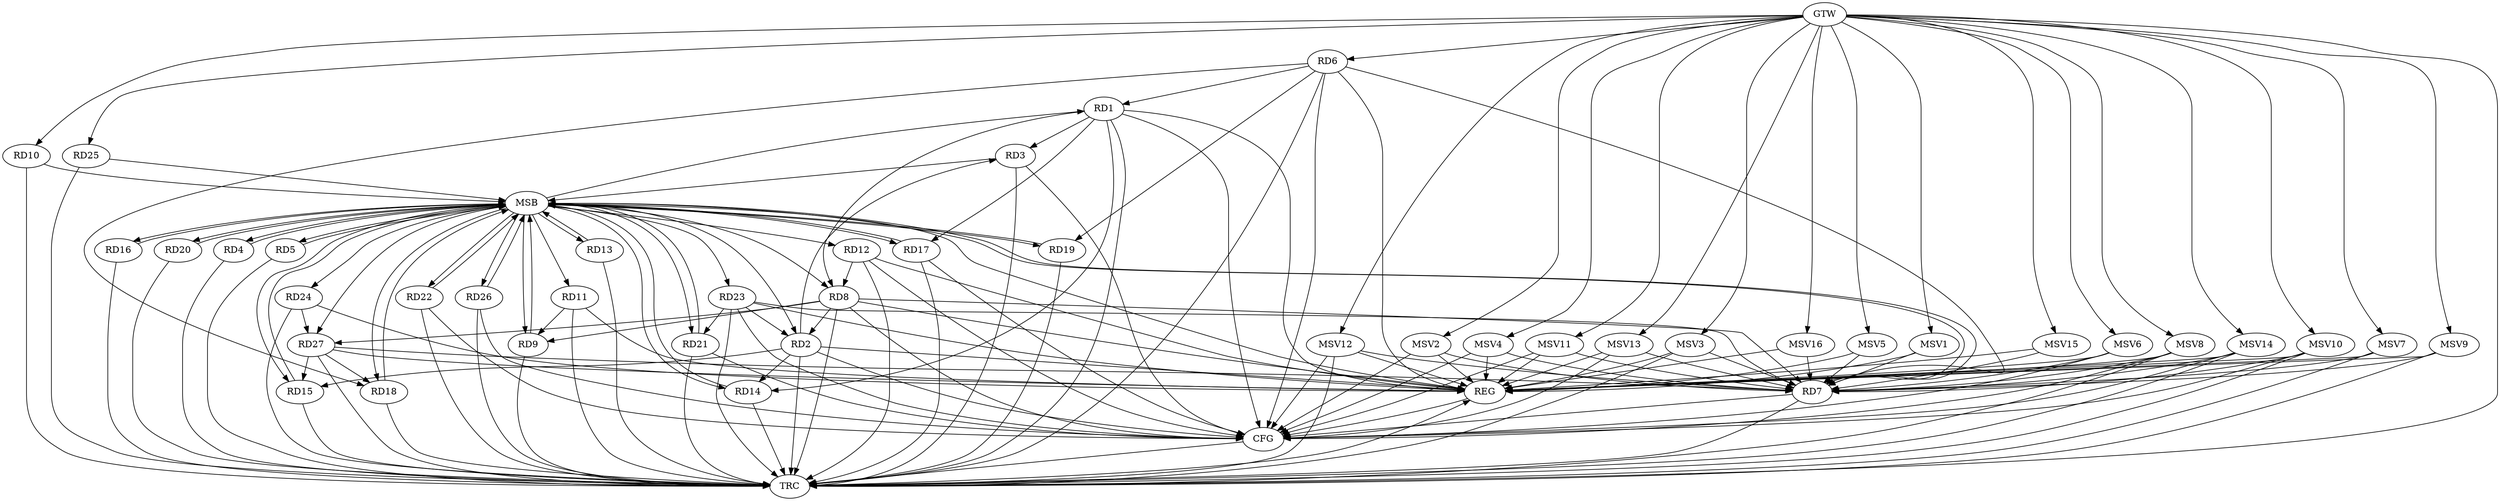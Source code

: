 strict digraph G {
  RD1 [ label="RD1" ];
  RD2 [ label="RD2" ];
  RD3 [ label="RD3" ];
  RD4 [ label="RD4" ];
  RD5 [ label="RD5" ];
  RD6 [ label="RD6" ];
  RD7 [ label="RD7" ];
  RD8 [ label="RD8" ];
  RD9 [ label="RD9" ];
  RD10 [ label="RD10" ];
  RD11 [ label="RD11" ];
  RD12 [ label="RD12" ];
  RD13 [ label="RD13" ];
  RD14 [ label="RD14" ];
  RD15 [ label="RD15" ];
  RD16 [ label="RD16" ];
  RD17 [ label="RD17" ];
  RD18 [ label="RD18" ];
  RD19 [ label="RD19" ];
  RD20 [ label="RD20" ];
  RD21 [ label="RD21" ];
  RD22 [ label="RD22" ];
  RD23 [ label="RD23" ];
  RD24 [ label="RD24" ];
  RD25 [ label="RD25" ];
  RD26 [ label="RD26" ];
  RD27 [ label="RD27" ];
  GTW [ label="GTW" ];
  REG [ label="REG" ];
  MSB [ label="MSB" ];
  CFG [ label="CFG" ];
  TRC [ label="TRC" ];
  MSV1 [ label="MSV1" ];
  MSV2 [ label="MSV2" ];
  MSV3 [ label="MSV3" ];
  MSV4 [ label="MSV4" ];
  MSV5 [ label="MSV5" ];
  MSV6 [ label="MSV6" ];
  MSV7 [ label="MSV7" ];
  MSV8 [ label="MSV8" ];
  MSV9 [ label="MSV9" ];
  MSV10 [ label="MSV10" ];
  MSV11 [ label="MSV11" ];
  MSV12 [ label="MSV12" ];
  MSV13 [ label="MSV13" ];
  MSV14 [ label="MSV14" ];
  MSV15 [ label="MSV15" ];
  MSV16 [ label="MSV16" ];
  RD1 -> RD3;
  RD6 -> RD1;
  RD1 -> RD8;
  RD1 -> RD14;
  RD1 -> RD17;
  RD2 -> RD3;
  RD8 -> RD2;
  RD2 -> RD14;
  RD2 -> RD15;
  RD23 -> RD2;
  RD6 -> RD7;
  RD6 -> RD18;
  RD6 -> RD19;
  RD8 -> RD7;
  RD23 -> RD7;
  RD27 -> RD7;
  RD8 -> RD9;
  RD12 -> RD8;
  RD8 -> RD27;
  RD11 -> RD9;
  RD27 -> RD15;
  RD27 -> RD18;
  RD23 -> RD21;
  RD24 -> RD27;
  GTW -> RD6;
  GTW -> RD10;
  GTW -> RD25;
  RD1 -> REG;
  RD2 -> REG;
  RD6 -> REG;
  RD8 -> REG;
  RD11 -> REG;
  RD12 -> REG;
  RD23 -> REG;
  RD24 -> REG;
  RD27 -> REG;
  RD3 -> MSB;
  MSB -> RD5;
  MSB -> RD16;
  MSB -> REG;
  RD4 -> MSB;
  MSB -> RD1;
  RD5 -> MSB;
  MSB -> RD2;
  MSB -> RD4;
  RD7 -> MSB;
  MSB -> RD9;
  MSB -> RD11;
  MSB -> RD12;
  MSB -> RD14;
  MSB -> RD22;
  MSB -> RD24;
  MSB -> RD26;
  RD9 -> MSB;
  MSB -> RD8;
  RD10 -> MSB;
  MSB -> RD17;
  RD13 -> MSB;
  RD14 -> MSB;
  MSB -> RD19;
  MSB -> RD23;
  RD15 -> MSB;
  MSB -> RD27;
  RD16 -> MSB;
  MSB -> RD13;
  RD17 -> MSB;
  RD18 -> MSB;
  MSB -> RD20;
  RD19 -> MSB;
  RD20 -> MSB;
  RD21 -> MSB;
  MSB -> RD15;
  RD22 -> MSB;
  RD25 -> MSB;
  MSB -> RD7;
  MSB -> RD18;
  MSB -> RD21;
  RD26 -> MSB;
  RD23 -> CFG;
  RD1 -> CFG;
  RD2 -> CFG;
  RD22 -> CFG;
  RD26 -> CFG;
  RD21 -> CFG;
  RD6 -> CFG;
  RD17 -> CFG;
  RD8 -> CFG;
  RD3 -> CFG;
  RD7 -> CFG;
  RD12 -> CFG;
  REG -> CFG;
  RD1 -> TRC;
  RD2 -> TRC;
  RD3 -> TRC;
  RD4 -> TRC;
  RD5 -> TRC;
  RD6 -> TRC;
  RD7 -> TRC;
  RD8 -> TRC;
  RD9 -> TRC;
  RD10 -> TRC;
  RD11 -> TRC;
  RD12 -> TRC;
  RD13 -> TRC;
  RD14 -> TRC;
  RD15 -> TRC;
  RD16 -> TRC;
  RD17 -> TRC;
  RD18 -> TRC;
  RD19 -> TRC;
  RD20 -> TRC;
  RD21 -> TRC;
  RD22 -> TRC;
  RD23 -> TRC;
  RD24 -> TRC;
  RD25 -> TRC;
  RD26 -> TRC;
  RD27 -> TRC;
  GTW -> TRC;
  CFG -> TRC;
  TRC -> REG;
  MSV1 -> RD7;
  MSV2 -> RD7;
  MSV3 -> RD7;
  MSV4 -> RD7;
  MSV5 -> RD7;
  MSV6 -> RD7;
  GTW -> MSV1;
  MSV1 -> REG;
  GTW -> MSV2;
  MSV2 -> REG;
  MSV2 -> CFG;
  GTW -> MSV3;
  MSV3 -> REG;
  MSV3 -> TRC;
  GTW -> MSV4;
  MSV4 -> REG;
  MSV4 -> CFG;
  GTW -> MSV5;
  MSV5 -> REG;
  GTW -> MSV6;
  MSV6 -> REG;
  MSV6 -> CFG;
  MSV7 -> RD7;
  GTW -> MSV7;
  MSV7 -> REG;
  MSV7 -> TRC;
  MSV8 -> RD7;
  GTW -> MSV8;
  MSV8 -> REG;
  MSV8 -> TRC;
  MSV8 -> CFG;
  MSV9 -> RD7;
  MSV10 -> RD7;
  MSV11 -> RD7;
  GTW -> MSV9;
  MSV9 -> REG;
  MSV9 -> TRC;
  GTW -> MSV10;
  MSV10 -> REG;
  MSV10 -> TRC;
  MSV10 -> CFG;
  GTW -> MSV11;
  MSV11 -> REG;
  MSV11 -> CFG;
  MSV12 -> RD7;
  GTW -> MSV12;
  MSV12 -> REG;
  MSV12 -> TRC;
  MSV12 -> CFG;
  MSV13 -> RD7;
  GTW -> MSV13;
  MSV13 -> REG;
  MSV13 -> CFG;
  MSV14 -> RD7;
  GTW -> MSV14;
  MSV14 -> REG;
  MSV14 -> TRC;
  MSV14 -> CFG;
  MSV15 -> RD7;
  MSV16 -> RD7;
  GTW -> MSV15;
  MSV15 -> REG;
  GTW -> MSV16;
  MSV16 -> REG;
}
